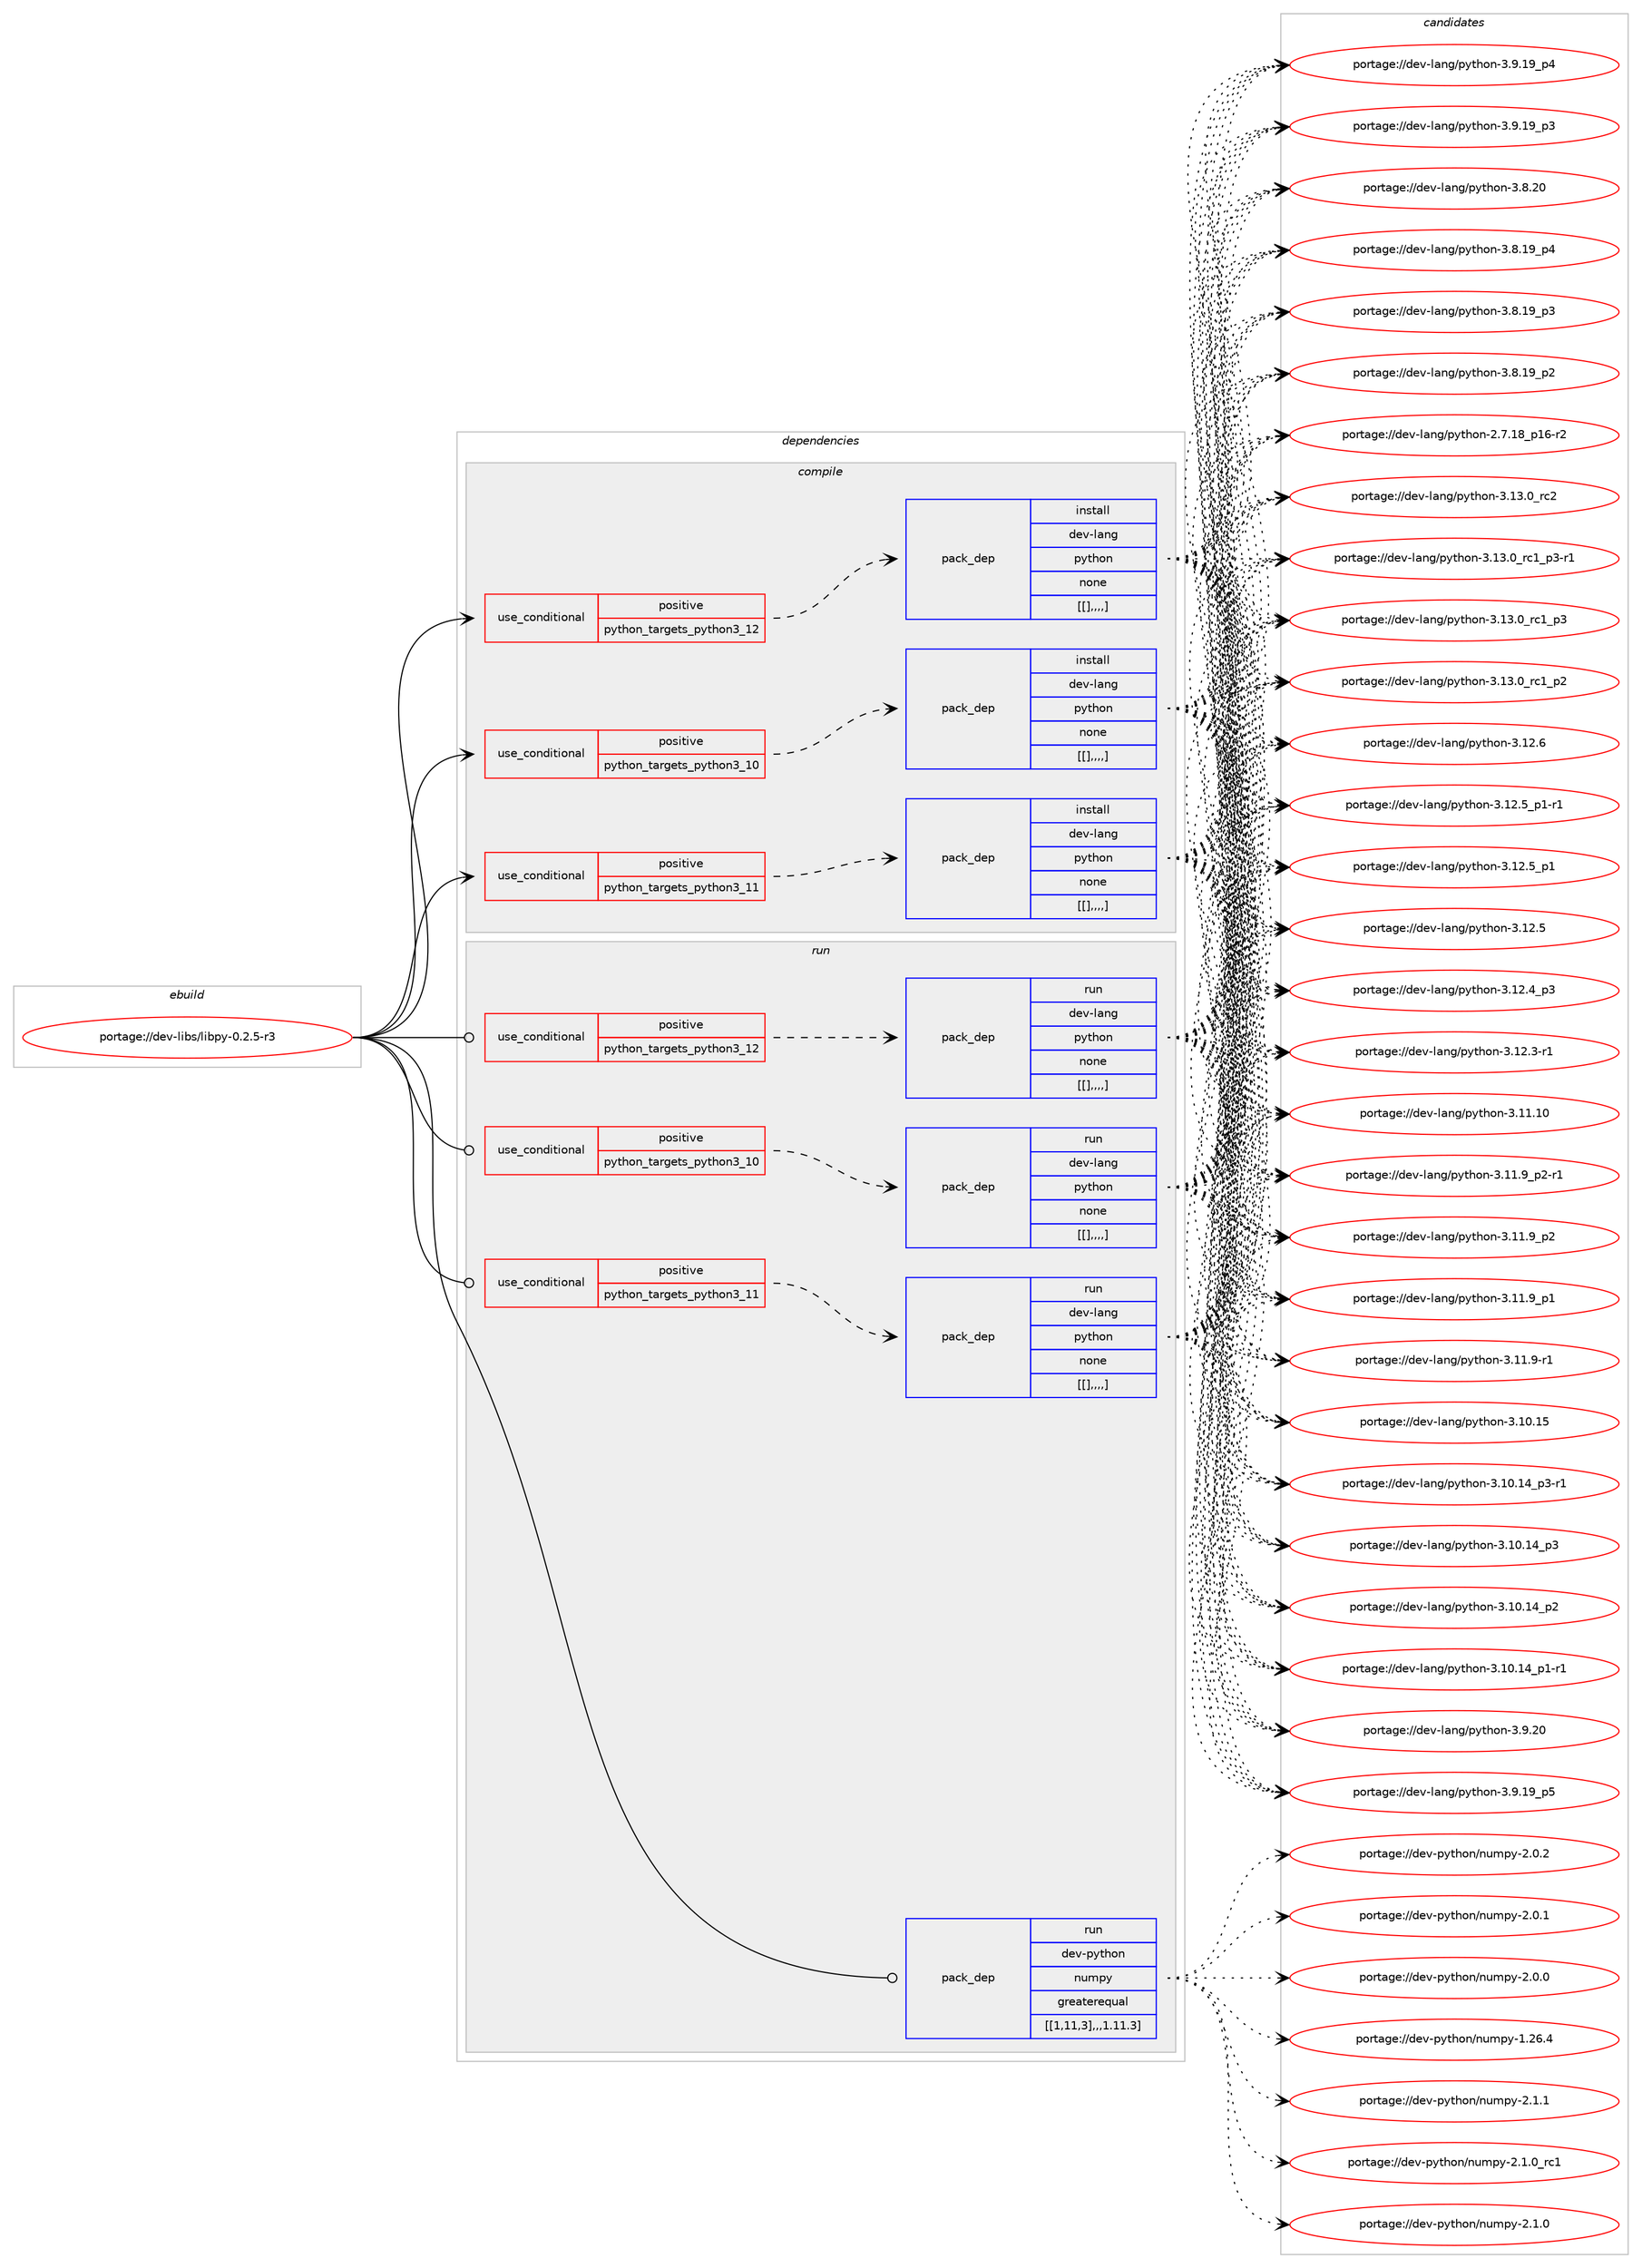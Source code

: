 digraph prolog {

# *************
# Graph options
# *************

newrank=true;
concentrate=true;
compound=true;
graph [rankdir=LR,fontname=Helvetica,fontsize=10,ranksep=1.5];#, ranksep=2.5, nodesep=0.2];
edge  [arrowhead=vee];
node  [fontname=Helvetica,fontsize=10];

# **********
# The ebuild
# **********

subgraph cluster_leftcol {
color=gray;
label=<<i>ebuild</i>>;
id [label="portage://dev-libs/libpy-0.2.5-r3", color=red, width=4, href="../dev-libs/libpy-0.2.5-r3.svg"];
}

# ****************
# The dependencies
# ****************

subgraph cluster_midcol {
color=gray;
label=<<i>dependencies</i>>;
subgraph cluster_compile {
fillcolor="#eeeeee";
style=filled;
label=<<i>compile</i>>;
subgraph cond27602 {
dependency111847 [label=<<TABLE BORDER="0" CELLBORDER="1" CELLSPACING="0" CELLPADDING="4"><TR><TD ROWSPAN="3" CELLPADDING="10">use_conditional</TD></TR><TR><TD>positive</TD></TR><TR><TD>python_targets_python3_10</TD></TR></TABLE>>, shape=none, color=red];
subgraph pack83081 {
dependency111848 [label=<<TABLE BORDER="0" CELLBORDER="1" CELLSPACING="0" CELLPADDING="4" WIDTH="220"><TR><TD ROWSPAN="6" CELLPADDING="30">pack_dep</TD></TR><TR><TD WIDTH="110">install</TD></TR><TR><TD>dev-lang</TD></TR><TR><TD>python</TD></TR><TR><TD>none</TD></TR><TR><TD>[[],,,,]</TD></TR></TABLE>>, shape=none, color=blue];
}
dependency111847:e -> dependency111848:w [weight=20,style="dashed",arrowhead="vee"];
}
id:e -> dependency111847:w [weight=20,style="solid",arrowhead="vee"];
subgraph cond27603 {
dependency111849 [label=<<TABLE BORDER="0" CELLBORDER="1" CELLSPACING="0" CELLPADDING="4"><TR><TD ROWSPAN="3" CELLPADDING="10">use_conditional</TD></TR><TR><TD>positive</TD></TR><TR><TD>python_targets_python3_11</TD></TR></TABLE>>, shape=none, color=red];
subgraph pack83082 {
dependency111850 [label=<<TABLE BORDER="0" CELLBORDER="1" CELLSPACING="0" CELLPADDING="4" WIDTH="220"><TR><TD ROWSPAN="6" CELLPADDING="30">pack_dep</TD></TR><TR><TD WIDTH="110">install</TD></TR><TR><TD>dev-lang</TD></TR><TR><TD>python</TD></TR><TR><TD>none</TD></TR><TR><TD>[[],,,,]</TD></TR></TABLE>>, shape=none, color=blue];
}
dependency111849:e -> dependency111850:w [weight=20,style="dashed",arrowhead="vee"];
}
id:e -> dependency111849:w [weight=20,style="solid",arrowhead="vee"];
subgraph cond27604 {
dependency111851 [label=<<TABLE BORDER="0" CELLBORDER="1" CELLSPACING="0" CELLPADDING="4"><TR><TD ROWSPAN="3" CELLPADDING="10">use_conditional</TD></TR><TR><TD>positive</TD></TR><TR><TD>python_targets_python3_12</TD></TR></TABLE>>, shape=none, color=red];
subgraph pack83083 {
dependency111852 [label=<<TABLE BORDER="0" CELLBORDER="1" CELLSPACING="0" CELLPADDING="4" WIDTH="220"><TR><TD ROWSPAN="6" CELLPADDING="30">pack_dep</TD></TR><TR><TD WIDTH="110">install</TD></TR><TR><TD>dev-lang</TD></TR><TR><TD>python</TD></TR><TR><TD>none</TD></TR><TR><TD>[[],,,,]</TD></TR></TABLE>>, shape=none, color=blue];
}
dependency111851:e -> dependency111852:w [weight=20,style="dashed",arrowhead="vee"];
}
id:e -> dependency111851:w [weight=20,style="solid",arrowhead="vee"];
}
subgraph cluster_compileandrun {
fillcolor="#eeeeee";
style=filled;
label=<<i>compile and run</i>>;
}
subgraph cluster_run {
fillcolor="#eeeeee";
style=filled;
label=<<i>run</i>>;
subgraph cond27605 {
dependency111853 [label=<<TABLE BORDER="0" CELLBORDER="1" CELLSPACING="0" CELLPADDING="4"><TR><TD ROWSPAN="3" CELLPADDING="10">use_conditional</TD></TR><TR><TD>positive</TD></TR><TR><TD>python_targets_python3_10</TD></TR></TABLE>>, shape=none, color=red];
subgraph pack83084 {
dependency111854 [label=<<TABLE BORDER="0" CELLBORDER="1" CELLSPACING="0" CELLPADDING="4" WIDTH="220"><TR><TD ROWSPAN="6" CELLPADDING="30">pack_dep</TD></TR><TR><TD WIDTH="110">run</TD></TR><TR><TD>dev-lang</TD></TR><TR><TD>python</TD></TR><TR><TD>none</TD></TR><TR><TD>[[],,,,]</TD></TR></TABLE>>, shape=none, color=blue];
}
dependency111853:e -> dependency111854:w [weight=20,style="dashed",arrowhead="vee"];
}
id:e -> dependency111853:w [weight=20,style="solid",arrowhead="odot"];
subgraph cond27606 {
dependency111855 [label=<<TABLE BORDER="0" CELLBORDER="1" CELLSPACING="0" CELLPADDING="4"><TR><TD ROWSPAN="3" CELLPADDING="10">use_conditional</TD></TR><TR><TD>positive</TD></TR><TR><TD>python_targets_python3_11</TD></TR></TABLE>>, shape=none, color=red];
subgraph pack83085 {
dependency111856 [label=<<TABLE BORDER="0" CELLBORDER="1" CELLSPACING="0" CELLPADDING="4" WIDTH="220"><TR><TD ROWSPAN="6" CELLPADDING="30">pack_dep</TD></TR><TR><TD WIDTH="110">run</TD></TR><TR><TD>dev-lang</TD></TR><TR><TD>python</TD></TR><TR><TD>none</TD></TR><TR><TD>[[],,,,]</TD></TR></TABLE>>, shape=none, color=blue];
}
dependency111855:e -> dependency111856:w [weight=20,style="dashed",arrowhead="vee"];
}
id:e -> dependency111855:w [weight=20,style="solid",arrowhead="odot"];
subgraph cond27607 {
dependency111857 [label=<<TABLE BORDER="0" CELLBORDER="1" CELLSPACING="0" CELLPADDING="4"><TR><TD ROWSPAN="3" CELLPADDING="10">use_conditional</TD></TR><TR><TD>positive</TD></TR><TR><TD>python_targets_python3_12</TD></TR></TABLE>>, shape=none, color=red];
subgraph pack83086 {
dependency111858 [label=<<TABLE BORDER="0" CELLBORDER="1" CELLSPACING="0" CELLPADDING="4" WIDTH="220"><TR><TD ROWSPAN="6" CELLPADDING="30">pack_dep</TD></TR><TR><TD WIDTH="110">run</TD></TR><TR><TD>dev-lang</TD></TR><TR><TD>python</TD></TR><TR><TD>none</TD></TR><TR><TD>[[],,,,]</TD></TR></TABLE>>, shape=none, color=blue];
}
dependency111857:e -> dependency111858:w [weight=20,style="dashed",arrowhead="vee"];
}
id:e -> dependency111857:w [weight=20,style="solid",arrowhead="odot"];
subgraph pack83087 {
dependency111859 [label=<<TABLE BORDER="0" CELLBORDER="1" CELLSPACING="0" CELLPADDING="4" WIDTH="220"><TR><TD ROWSPAN="6" CELLPADDING="30">pack_dep</TD></TR><TR><TD WIDTH="110">run</TD></TR><TR><TD>dev-python</TD></TR><TR><TD>numpy</TD></TR><TR><TD>greaterequal</TD></TR><TR><TD>[[1,11,3],,,1.11.3]</TD></TR></TABLE>>, shape=none, color=blue];
}
id:e -> dependency111859:w [weight=20,style="solid",arrowhead="odot"];
}
}

# **************
# The candidates
# **************

subgraph cluster_choices {
rank=same;
color=gray;
label=<<i>candidates</i>>;

subgraph choice83081 {
color=black;
nodesep=1;
choice10010111845108971101034711212111610411111045514649514648951149950 [label="portage://dev-lang/python-3.13.0_rc2", color=red, width=4,href="../dev-lang/python-3.13.0_rc2.svg"];
choice1001011184510897110103471121211161041111104551464951464895114994995112514511449 [label="portage://dev-lang/python-3.13.0_rc1_p3-r1", color=red, width=4,href="../dev-lang/python-3.13.0_rc1_p3-r1.svg"];
choice100101118451089711010347112121116104111110455146495146489511499499511251 [label="portage://dev-lang/python-3.13.0_rc1_p3", color=red, width=4,href="../dev-lang/python-3.13.0_rc1_p3.svg"];
choice100101118451089711010347112121116104111110455146495146489511499499511250 [label="portage://dev-lang/python-3.13.0_rc1_p2", color=red, width=4,href="../dev-lang/python-3.13.0_rc1_p2.svg"];
choice10010111845108971101034711212111610411111045514649504654 [label="portage://dev-lang/python-3.12.6", color=red, width=4,href="../dev-lang/python-3.12.6.svg"];
choice1001011184510897110103471121211161041111104551464950465395112494511449 [label="portage://dev-lang/python-3.12.5_p1-r1", color=red, width=4,href="../dev-lang/python-3.12.5_p1-r1.svg"];
choice100101118451089711010347112121116104111110455146495046539511249 [label="portage://dev-lang/python-3.12.5_p1", color=red, width=4,href="../dev-lang/python-3.12.5_p1.svg"];
choice10010111845108971101034711212111610411111045514649504653 [label="portage://dev-lang/python-3.12.5", color=red, width=4,href="../dev-lang/python-3.12.5.svg"];
choice100101118451089711010347112121116104111110455146495046529511251 [label="portage://dev-lang/python-3.12.4_p3", color=red, width=4,href="../dev-lang/python-3.12.4_p3.svg"];
choice100101118451089711010347112121116104111110455146495046514511449 [label="portage://dev-lang/python-3.12.3-r1", color=red, width=4,href="../dev-lang/python-3.12.3-r1.svg"];
choice1001011184510897110103471121211161041111104551464949464948 [label="portage://dev-lang/python-3.11.10", color=red, width=4,href="../dev-lang/python-3.11.10.svg"];
choice1001011184510897110103471121211161041111104551464949465795112504511449 [label="portage://dev-lang/python-3.11.9_p2-r1", color=red, width=4,href="../dev-lang/python-3.11.9_p2-r1.svg"];
choice100101118451089711010347112121116104111110455146494946579511250 [label="portage://dev-lang/python-3.11.9_p2", color=red, width=4,href="../dev-lang/python-3.11.9_p2.svg"];
choice100101118451089711010347112121116104111110455146494946579511249 [label="portage://dev-lang/python-3.11.9_p1", color=red, width=4,href="../dev-lang/python-3.11.9_p1.svg"];
choice100101118451089711010347112121116104111110455146494946574511449 [label="portage://dev-lang/python-3.11.9-r1", color=red, width=4,href="../dev-lang/python-3.11.9-r1.svg"];
choice1001011184510897110103471121211161041111104551464948464953 [label="portage://dev-lang/python-3.10.15", color=red, width=4,href="../dev-lang/python-3.10.15.svg"];
choice100101118451089711010347112121116104111110455146494846495295112514511449 [label="portage://dev-lang/python-3.10.14_p3-r1", color=red, width=4,href="../dev-lang/python-3.10.14_p3-r1.svg"];
choice10010111845108971101034711212111610411111045514649484649529511251 [label="portage://dev-lang/python-3.10.14_p3", color=red, width=4,href="../dev-lang/python-3.10.14_p3.svg"];
choice10010111845108971101034711212111610411111045514649484649529511250 [label="portage://dev-lang/python-3.10.14_p2", color=red, width=4,href="../dev-lang/python-3.10.14_p2.svg"];
choice100101118451089711010347112121116104111110455146494846495295112494511449 [label="portage://dev-lang/python-3.10.14_p1-r1", color=red, width=4,href="../dev-lang/python-3.10.14_p1-r1.svg"];
choice10010111845108971101034711212111610411111045514657465048 [label="portage://dev-lang/python-3.9.20", color=red, width=4,href="../dev-lang/python-3.9.20.svg"];
choice100101118451089711010347112121116104111110455146574649579511253 [label="portage://dev-lang/python-3.9.19_p5", color=red, width=4,href="../dev-lang/python-3.9.19_p5.svg"];
choice100101118451089711010347112121116104111110455146574649579511252 [label="portage://dev-lang/python-3.9.19_p4", color=red, width=4,href="../dev-lang/python-3.9.19_p4.svg"];
choice100101118451089711010347112121116104111110455146574649579511251 [label="portage://dev-lang/python-3.9.19_p3", color=red, width=4,href="../dev-lang/python-3.9.19_p3.svg"];
choice10010111845108971101034711212111610411111045514656465048 [label="portage://dev-lang/python-3.8.20", color=red, width=4,href="../dev-lang/python-3.8.20.svg"];
choice100101118451089711010347112121116104111110455146564649579511252 [label="portage://dev-lang/python-3.8.19_p4", color=red, width=4,href="../dev-lang/python-3.8.19_p4.svg"];
choice100101118451089711010347112121116104111110455146564649579511251 [label="portage://dev-lang/python-3.8.19_p3", color=red, width=4,href="../dev-lang/python-3.8.19_p3.svg"];
choice100101118451089711010347112121116104111110455146564649579511250 [label="portage://dev-lang/python-3.8.19_p2", color=red, width=4,href="../dev-lang/python-3.8.19_p2.svg"];
choice100101118451089711010347112121116104111110455046554649569511249544511450 [label="portage://dev-lang/python-2.7.18_p16-r2", color=red, width=4,href="../dev-lang/python-2.7.18_p16-r2.svg"];
dependency111848:e -> choice10010111845108971101034711212111610411111045514649514648951149950:w [style=dotted,weight="100"];
dependency111848:e -> choice1001011184510897110103471121211161041111104551464951464895114994995112514511449:w [style=dotted,weight="100"];
dependency111848:e -> choice100101118451089711010347112121116104111110455146495146489511499499511251:w [style=dotted,weight="100"];
dependency111848:e -> choice100101118451089711010347112121116104111110455146495146489511499499511250:w [style=dotted,weight="100"];
dependency111848:e -> choice10010111845108971101034711212111610411111045514649504654:w [style=dotted,weight="100"];
dependency111848:e -> choice1001011184510897110103471121211161041111104551464950465395112494511449:w [style=dotted,weight="100"];
dependency111848:e -> choice100101118451089711010347112121116104111110455146495046539511249:w [style=dotted,weight="100"];
dependency111848:e -> choice10010111845108971101034711212111610411111045514649504653:w [style=dotted,weight="100"];
dependency111848:e -> choice100101118451089711010347112121116104111110455146495046529511251:w [style=dotted,weight="100"];
dependency111848:e -> choice100101118451089711010347112121116104111110455146495046514511449:w [style=dotted,weight="100"];
dependency111848:e -> choice1001011184510897110103471121211161041111104551464949464948:w [style=dotted,weight="100"];
dependency111848:e -> choice1001011184510897110103471121211161041111104551464949465795112504511449:w [style=dotted,weight="100"];
dependency111848:e -> choice100101118451089711010347112121116104111110455146494946579511250:w [style=dotted,weight="100"];
dependency111848:e -> choice100101118451089711010347112121116104111110455146494946579511249:w [style=dotted,weight="100"];
dependency111848:e -> choice100101118451089711010347112121116104111110455146494946574511449:w [style=dotted,weight="100"];
dependency111848:e -> choice1001011184510897110103471121211161041111104551464948464953:w [style=dotted,weight="100"];
dependency111848:e -> choice100101118451089711010347112121116104111110455146494846495295112514511449:w [style=dotted,weight="100"];
dependency111848:e -> choice10010111845108971101034711212111610411111045514649484649529511251:w [style=dotted,weight="100"];
dependency111848:e -> choice10010111845108971101034711212111610411111045514649484649529511250:w [style=dotted,weight="100"];
dependency111848:e -> choice100101118451089711010347112121116104111110455146494846495295112494511449:w [style=dotted,weight="100"];
dependency111848:e -> choice10010111845108971101034711212111610411111045514657465048:w [style=dotted,weight="100"];
dependency111848:e -> choice100101118451089711010347112121116104111110455146574649579511253:w [style=dotted,weight="100"];
dependency111848:e -> choice100101118451089711010347112121116104111110455146574649579511252:w [style=dotted,weight="100"];
dependency111848:e -> choice100101118451089711010347112121116104111110455146574649579511251:w [style=dotted,weight="100"];
dependency111848:e -> choice10010111845108971101034711212111610411111045514656465048:w [style=dotted,weight="100"];
dependency111848:e -> choice100101118451089711010347112121116104111110455146564649579511252:w [style=dotted,weight="100"];
dependency111848:e -> choice100101118451089711010347112121116104111110455146564649579511251:w [style=dotted,weight="100"];
dependency111848:e -> choice100101118451089711010347112121116104111110455146564649579511250:w [style=dotted,weight="100"];
dependency111848:e -> choice100101118451089711010347112121116104111110455046554649569511249544511450:w [style=dotted,weight="100"];
}
subgraph choice83082 {
color=black;
nodesep=1;
choice10010111845108971101034711212111610411111045514649514648951149950 [label="portage://dev-lang/python-3.13.0_rc2", color=red, width=4,href="../dev-lang/python-3.13.0_rc2.svg"];
choice1001011184510897110103471121211161041111104551464951464895114994995112514511449 [label="portage://dev-lang/python-3.13.0_rc1_p3-r1", color=red, width=4,href="../dev-lang/python-3.13.0_rc1_p3-r1.svg"];
choice100101118451089711010347112121116104111110455146495146489511499499511251 [label="portage://dev-lang/python-3.13.0_rc1_p3", color=red, width=4,href="../dev-lang/python-3.13.0_rc1_p3.svg"];
choice100101118451089711010347112121116104111110455146495146489511499499511250 [label="portage://dev-lang/python-3.13.0_rc1_p2", color=red, width=4,href="../dev-lang/python-3.13.0_rc1_p2.svg"];
choice10010111845108971101034711212111610411111045514649504654 [label="portage://dev-lang/python-3.12.6", color=red, width=4,href="../dev-lang/python-3.12.6.svg"];
choice1001011184510897110103471121211161041111104551464950465395112494511449 [label="portage://dev-lang/python-3.12.5_p1-r1", color=red, width=4,href="../dev-lang/python-3.12.5_p1-r1.svg"];
choice100101118451089711010347112121116104111110455146495046539511249 [label="portage://dev-lang/python-3.12.5_p1", color=red, width=4,href="../dev-lang/python-3.12.5_p1.svg"];
choice10010111845108971101034711212111610411111045514649504653 [label="portage://dev-lang/python-3.12.5", color=red, width=4,href="../dev-lang/python-3.12.5.svg"];
choice100101118451089711010347112121116104111110455146495046529511251 [label="portage://dev-lang/python-3.12.4_p3", color=red, width=4,href="../dev-lang/python-3.12.4_p3.svg"];
choice100101118451089711010347112121116104111110455146495046514511449 [label="portage://dev-lang/python-3.12.3-r1", color=red, width=4,href="../dev-lang/python-3.12.3-r1.svg"];
choice1001011184510897110103471121211161041111104551464949464948 [label="portage://dev-lang/python-3.11.10", color=red, width=4,href="../dev-lang/python-3.11.10.svg"];
choice1001011184510897110103471121211161041111104551464949465795112504511449 [label="portage://dev-lang/python-3.11.9_p2-r1", color=red, width=4,href="../dev-lang/python-3.11.9_p2-r1.svg"];
choice100101118451089711010347112121116104111110455146494946579511250 [label="portage://dev-lang/python-3.11.9_p2", color=red, width=4,href="../dev-lang/python-3.11.9_p2.svg"];
choice100101118451089711010347112121116104111110455146494946579511249 [label="portage://dev-lang/python-3.11.9_p1", color=red, width=4,href="../dev-lang/python-3.11.9_p1.svg"];
choice100101118451089711010347112121116104111110455146494946574511449 [label="portage://dev-lang/python-3.11.9-r1", color=red, width=4,href="../dev-lang/python-3.11.9-r1.svg"];
choice1001011184510897110103471121211161041111104551464948464953 [label="portage://dev-lang/python-3.10.15", color=red, width=4,href="../dev-lang/python-3.10.15.svg"];
choice100101118451089711010347112121116104111110455146494846495295112514511449 [label="portage://dev-lang/python-3.10.14_p3-r1", color=red, width=4,href="../dev-lang/python-3.10.14_p3-r1.svg"];
choice10010111845108971101034711212111610411111045514649484649529511251 [label="portage://dev-lang/python-3.10.14_p3", color=red, width=4,href="../dev-lang/python-3.10.14_p3.svg"];
choice10010111845108971101034711212111610411111045514649484649529511250 [label="portage://dev-lang/python-3.10.14_p2", color=red, width=4,href="../dev-lang/python-3.10.14_p2.svg"];
choice100101118451089711010347112121116104111110455146494846495295112494511449 [label="portage://dev-lang/python-3.10.14_p1-r1", color=red, width=4,href="../dev-lang/python-3.10.14_p1-r1.svg"];
choice10010111845108971101034711212111610411111045514657465048 [label="portage://dev-lang/python-3.9.20", color=red, width=4,href="../dev-lang/python-3.9.20.svg"];
choice100101118451089711010347112121116104111110455146574649579511253 [label="portage://dev-lang/python-3.9.19_p5", color=red, width=4,href="../dev-lang/python-3.9.19_p5.svg"];
choice100101118451089711010347112121116104111110455146574649579511252 [label="portage://dev-lang/python-3.9.19_p4", color=red, width=4,href="../dev-lang/python-3.9.19_p4.svg"];
choice100101118451089711010347112121116104111110455146574649579511251 [label="portage://dev-lang/python-3.9.19_p3", color=red, width=4,href="../dev-lang/python-3.9.19_p3.svg"];
choice10010111845108971101034711212111610411111045514656465048 [label="portage://dev-lang/python-3.8.20", color=red, width=4,href="../dev-lang/python-3.8.20.svg"];
choice100101118451089711010347112121116104111110455146564649579511252 [label="portage://dev-lang/python-3.8.19_p4", color=red, width=4,href="../dev-lang/python-3.8.19_p4.svg"];
choice100101118451089711010347112121116104111110455146564649579511251 [label="portage://dev-lang/python-3.8.19_p3", color=red, width=4,href="../dev-lang/python-3.8.19_p3.svg"];
choice100101118451089711010347112121116104111110455146564649579511250 [label="portage://dev-lang/python-3.8.19_p2", color=red, width=4,href="../dev-lang/python-3.8.19_p2.svg"];
choice100101118451089711010347112121116104111110455046554649569511249544511450 [label="portage://dev-lang/python-2.7.18_p16-r2", color=red, width=4,href="../dev-lang/python-2.7.18_p16-r2.svg"];
dependency111850:e -> choice10010111845108971101034711212111610411111045514649514648951149950:w [style=dotted,weight="100"];
dependency111850:e -> choice1001011184510897110103471121211161041111104551464951464895114994995112514511449:w [style=dotted,weight="100"];
dependency111850:e -> choice100101118451089711010347112121116104111110455146495146489511499499511251:w [style=dotted,weight="100"];
dependency111850:e -> choice100101118451089711010347112121116104111110455146495146489511499499511250:w [style=dotted,weight="100"];
dependency111850:e -> choice10010111845108971101034711212111610411111045514649504654:w [style=dotted,weight="100"];
dependency111850:e -> choice1001011184510897110103471121211161041111104551464950465395112494511449:w [style=dotted,weight="100"];
dependency111850:e -> choice100101118451089711010347112121116104111110455146495046539511249:w [style=dotted,weight="100"];
dependency111850:e -> choice10010111845108971101034711212111610411111045514649504653:w [style=dotted,weight="100"];
dependency111850:e -> choice100101118451089711010347112121116104111110455146495046529511251:w [style=dotted,weight="100"];
dependency111850:e -> choice100101118451089711010347112121116104111110455146495046514511449:w [style=dotted,weight="100"];
dependency111850:e -> choice1001011184510897110103471121211161041111104551464949464948:w [style=dotted,weight="100"];
dependency111850:e -> choice1001011184510897110103471121211161041111104551464949465795112504511449:w [style=dotted,weight="100"];
dependency111850:e -> choice100101118451089711010347112121116104111110455146494946579511250:w [style=dotted,weight="100"];
dependency111850:e -> choice100101118451089711010347112121116104111110455146494946579511249:w [style=dotted,weight="100"];
dependency111850:e -> choice100101118451089711010347112121116104111110455146494946574511449:w [style=dotted,weight="100"];
dependency111850:e -> choice1001011184510897110103471121211161041111104551464948464953:w [style=dotted,weight="100"];
dependency111850:e -> choice100101118451089711010347112121116104111110455146494846495295112514511449:w [style=dotted,weight="100"];
dependency111850:e -> choice10010111845108971101034711212111610411111045514649484649529511251:w [style=dotted,weight="100"];
dependency111850:e -> choice10010111845108971101034711212111610411111045514649484649529511250:w [style=dotted,weight="100"];
dependency111850:e -> choice100101118451089711010347112121116104111110455146494846495295112494511449:w [style=dotted,weight="100"];
dependency111850:e -> choice10010111845108971101034711212111610411111045514657465048:w [style=dotted,weight="100"];
dependency111850:e -> choice100101118451089711010347112121116104111110455146574649579511253:w [style=dotted,weight="100"];
dependency111850:e -> choice100101118451089711010347112121116104111110455146574649579511252:w [style=dotted,weight="100"];
dependency111850:e -> choice100101118451089711010347112121116104111110455146574649579511251:w [style=dotted,weight="100"];
dependency111850:e -> choice10010111845108971101034711212111610411111045514656465048:w [style=dotted,weight="100"];
dependency111850:e -> choice100101118451089711010347112121116104111110455146564649579511252:w [style=dotted,weight="100"];
dependency111850:e -> choice100101118451089711010347112121116104111110455146564649579511251:w [style=dotted,weight="100"];
dependency111850:e -> choice100101118451089711010347112121116104111110455146564649579511250:w [style=dotted,weight="100"];
dependency111850:e -> choice100101118451089711010347112121116104111110455046554649569511249544511450:w [style=dotted,weight="100"];
}
subgraph choice83083 {
color=black;
nodesep=1;
choice10010111845108971101034711212111610411111045514649514648951149950 [label="portage://dev-lang/python-3.13.0_rc2", color=red, width=4,href="../dev-lang/python-3.13.0_rc2.svg"];
choice1001011184510897110103471121211161041111104551464951464895114994995112514511449 [label="portage://dev-lang/python-3.13.0_rc1_p3-r1", color=red, width=4,href="../dev-lang/python-3.13.0_rc1_p3-r1.svg"];
choice100101118451089711010347112121116104111110455146495146489511499499511251 [label="portage://dev-lang/python-3.13.0_rc1_p3", color=red, width=4,href="../dev-lang/python-3.13.0_rc1_p3.svg"];
choice100101118451089711010347112121116104111110455146495146489511499499511250 [label="portage://dev-lang/python-3.13.0_rc1_p2", color=red, width=4,href="../dev-lang/python-3.13.0_rc1_p2.svg"];
choice10010111845108971101034711212111610411111045514649504654 [label="portage://dev-lang/python-3.12.6", color=red, width=4,href="../dev-lang/python-3.12.6.svg"];
choice1001011184510897110103471121211161041111104551464950465395112494511449 [label="portage://dev-lang/python-3.12.5_p1-r1", color=red, width=4,href="../dev-lang/python-3.12.5_p1-r1.svg"];
choice100101118451089711010347112121116104111110455146495046539511249 [label="portage://dev-lang/python-3.12.5_p1", color=red, width=4,href="../dev-lang/python-3.12.5_p1.svg"];
choice10010111845108971101034711212111610411111045514649504653 [label="portage://dev-lang/python-3.12.5", color=red, width=4,href="../dev-lang/python-3.12.5.svg"];
choice100101118451089711010347112121116104111110455146495046529511251 [label="portage://dev-lang/python-3.12.4_p3", color=red, width=4,href="../dev-lang/python-3.12.4_p3.svg"];
choice100101118451089711010347112121116104111110455146495046514511449 [label="portage://dev-lang/python-3.12.3-r1", color=red, width=4,href="../dev-lang/python-3.12.3-r1.svg"];
choice1001011184510897110103471121211161041111104551464949464948 [label="portage://dev-lang/python-3.11.10", color=red, width=4,href="../dev-lang/python-3.11.10.svg"];
choice1001011184510897110103471121211161041111104551464949465795112504511449 [label="portage://dev-lang/python-3.11.9_p2-r1", color=red, width=4,href="../dev-lang/python-3.11.9_p2-r1.svg"];
choice100101118451089711010347112121116104111110455146494946579511250 [label="portage://dev-lang/python-3.11.9_p2", color=red, width=4,href="../dev-lang/python-3.11.9_p2.svg"];
choice100101118451089711010347112121116104111110455146494946579511249 [label="portage://dev-lang/python-3.11.9_p1", color=red, width=4,href="../dev-lang/python-3.11.9_p1.svg"];
choice100101118451089711010347112121116104111110455146494946574511449 [label="portage://dev-lang/python-3.11.9-r1", color=red, width=4,href="../dev-lang/python-3.11.9-r1.svg"];
choice1001011184510897110103471121211161041111104551464948464953 [label="portage://dev-lang/python-3.10.15", color=red, width=4,href="../dev-lang/python-3.10.15.svg"];
choice100101118451089711010347112121116104111110455146494846495295112514511449 [label="portage://dev-lang/python-3.10.14_p3-r1", color=red, width=4,href="../dev-lang/python-3.10.14_p3-r1.svg"];
choice10010111845108971101034711212111610411111045514649484649529511251 [label="portage://dev-lang/python-3.10.14_p3", color=red, width=4,href="../dev-lang/python-3.10.14_p3.svg"];
choice10010111845108971101034711212111610411111045514649484649529511250 [label="portage://dev-lang/python-3.10.14_p2", color=red, width=4,href="../dev-lang/python-3.10.14_p2.svg"];
choice100101118451089711010347112121116104111110455146494846495295112494511449 [label="portage://dev-lang/python-3.10.14_p1-r1", color=red, width=4,href="../dev-lang/python-3.10.14_p1-r1.svg"];
choice10010111845108971101034711212111610411111045514657465048 [label="portage://dev-lang/python-3.9.20", color=red, width=4,href="../dev-lang/python-3.9.20.svg"];
choice100101118451089711010347112121116104111110455146574649579511253 [label="portage://dev-lang/python-3.9.19_p5", color=red, width=4,href="../dev-lang/python-3.9.19_p5.svg"];
choice100101118451089711010347112121116104111110455146574649579511252 [label="portage://dev-lang/python-3.9.19_p4", color=red, width=4,href="../dev-lang/python-3.9.19_p4.svg"];
choice100101118451089711010347112121116104111110455146574649579511251 [label="portage://dev-lang/python-3.9.19_p3", color=red, width=4,href="../dev-lang/python-3.9.19_p3.svg"];
choice10010111845108971101034711212111610411111045514656465048 [label="portage://dev-lang/python-3.8.20", color=red, width=4,href="../dev-lang/python-3.8.20.svg"];
choice100101118451089711010347112121116104111110455146564649579511252 [label="portage://dev-lang/python-3.8.19_p4", color=red, width=4,href="../dev-lang/python-3.8.19_p4.svg"];
choice100101118451089711010347112121116104111110455146564649579511251 [label="portage://dev-lang/python-3.8.19_p3", color=red, width=4,href="../dev-lang/python-3.8.19_p3.svg"];
choice100101118451089711010347112121116104111110455146564649579511250 [label="portage://dev-lang/python-3.8.19_p2", color=red, width=4,href="../dev-lang/python-3.8.19_p2.svg"];
choice100101118451089711010347112121116104111110455046554649569511249544511450 [label="portage://dev-lang/python-2.7.18_p16-r2", color=red, width=4,href="../dev-lang/python-2.7.18_p16-r2.svg"];
dependency111852:e -> choice10010111845108971101034711212111610411111045514649514648951149950:w [style=dotted,weight="100"];
dependency111852:e -> choice1001011184510897110103471121211161041111104551464951464895114994995112514511449:w [style=dotted,weight="100"];
dependency111852:e -> choice100101118451089711010347112121116104111110455146495146489511499499511251:w [style=dotted,weight="100"];
dependency111852:e -> choice100101118451089711010347112121116104111110455146495146489511499499511250:w [style=dotted,weight="100"];
dependency111852:e -> choice10010111845108971101034711212111610411111045514649504654:w [style=dotted,weight="100"];
dependency111852:e -> choice1001011184510897110103471121211161041111104551464950465395112494511449:w [style=dotted,weight="100"];
dependency111852:e -> choice100101118451089711010347112121116104111110455146495046539511249:w [style=dotted,weight="100"];
dependency111852:e -> choice10010111845108971101034711212111610411111045514649504653:w [style=dotted,weight="100"];
dependency111852:e -> choice100101118451089711010347112121116104111110455146495046529511251:w [style=dotted,weight="100"];
dependency111852:e -> choice100101118451089711010347112121116104111110455146495046514511449:w [style=dotted,weight="100"];
dependency111852:e -> choice1001011184510897110103471121211161041111104551464949464948:w [style=dotted,weight="100"];
dependency111852:e -> choice1001011184510897110103471121211161041111104551464949465795112504511449:w [style=dotted,weight="100"];
dependency111852:e -> choice100101118451089711010347112121116104111110455146494946579511250:w [style=dotted,weight="100"];
dependency111852:e -> choice100101118451089711010347112121116104111110455146494946579511249:w [style=dotted,weight="100"];
dependency111852:e -> choice100101118451089711010347112121116104111110455146494946574511449:w [style=dotted,weight="100"];
dependency111852:e -> choice1001011184510897110103471121211161041111104551464948464953:w [style=dotted,weight="100"];
dependency111852:e -> choice100101118451089711010347112121116104111110455146494846495295112514511449:w [style=dotted,weight="100"];
dependency111852:e -> choice10010111845108971101034711212111610411111045514649484649529511251:w [style=dotted,weight="100"];
dependency111852:e -> choice10010111845108971101034711212111610411111045514649484649529511250:w [style=dotted,weight="100"];
dependency111852:e -> choice100101118451089711010347112121116104111110455146494846495295112494511449:w [style=dotted,weight="100"];
dependency111852:e -> choice10010111845108971101034711212111610411111045514657465048:w [style=dotted,weight="100"];
dependency111852:e -> choice100101118451089711010347112121116104111110455146574649579511253:w [style=dotted,weight="100"];
dependency111852:e -> choice100101118451089711010347112121116104111110455146574649579511252:w [style=dotted,weight="100"];
dependency111852:e -> choice100101118451089711010347112121116104111110455146574649579511251:w [style=dotted,weight="100"];
dependency111852:e -> choice10010111845108971101034711212111610411111045514656465048:w [style=dotted,weight="100"];
dependency111852:e -> choice100101118451089711010347112121116104111110455146564649579511252:w [style=dotted,weight="100"];
dependency111852:e -> choice100101118451089711010347112121116104111110455146564649579511251:w [style=dotted,weight="100"];
dependency111852:e -> choice100101118451089711010347112121116104111110455146564649579511250:w [style=dotted,weight="100"];
dependency111852:e -> choice100101118451089711010347112121116104111110455046554649569511249544511450:w [style=dotted,weight="100"];
}
subgraph choice83084 {
color=black;
nodesep=1;
choice10010111845108971101034711212111610411111045514649514648951149950 [label="portage://dev-lang/python-3.13.0_rc2", color=red, width=4,href="../dev-lang/python-3.13.0_rc2.svg"];
choice1001011184510897110103471121211161041111104551464951464895114994995112514511449 [label="portage://dev-lang/python-3.13.0_rc1_p3-r1", color=red, width=4,href="../dev-lang/python-3.13.0_rc1_p3-r1.svg"];
choice100101118451089711010347112121116104111110455146495146489511499499511251 [label="portage://dev-lang/python-3.13.0_rc1_p3", color=red, width=4,href="../dev-lang/python-3.13.0_rc1_p3.svg"];
choice100101118451089711010347112121116104111110455146495146489511499499511250 [label="portage://dev-lang/python-3.13.0_rc1_p2", color=red, width=4,href="../dev-lang/python-3.13.0_rc1_p2.svg"];
choice10010111845108971101034711212111610411111045514649504654 [label="portage://dev-lang/python-3.12.6", color=red, width=4,href="../dev-lang/python-3.12.6.svg"];
choice1001011184510897110103471121211161041111104551464950465395112494511449 [label="portage://dev-lang/python-3.12.5_p1-r1", color=red, width=4,href="../dev-lang/python-3.12.5_p1-r1.svg"];
choice100101118451089711010347112121116104111110455146495046539511249 [label="portage://dev-lang/python-3.12.5_p1", color=red, width=4,href="../dev-lang/python-3.12.5_p1.svg"];
choice10010111845108971101034711212111610411111045514649504653 [label="portage://dev-lang/python-3.12.5", color=red, width=4,href="../dev-lang/python-3.12.5.svg"];
choice100101118451089711010347112121116104111110455146495046529511251 [label="portage://dev-lang/python-3.12.4_p3", color=red, width=4,href="../dev-lang/python-3.12.4_p3.svg"];
choice100101118451089711010347112121116104111110455146495046514511449 [label="portage://dev-lang/python-3.12.3-r1", color=red, width=4,href="../dev-lang/python-3.12.3-r1.svg"];
choice1001011184510897110103471121211161041111104551464949464948 [label="portage://dev-lang/python-3.11.10", color=red, width=4,href="../dev-lang/python-3.11.10.svg"];
choice1001011184510897110103471121211161041111104551464949465795112504511449 [label="portage://dev-lang/python-3.11.9_p2-r1", color=red, width=4,href="../dev-lang/python-3.11.9_p2-r1.svg"];
choice100101118451089711010347112121116104111110455146494946579511250 [label="portage://dev-lang/python-3.11.9_p2", color=red, width=4,href="../dev-lang/python-3.11.9_p2.svg"];
choice100101118451089711010347112121116104111110455146494946579511249 [label="portage://dev-lang/python-3.11.9_p1", color=red, width=4,href="../dev-lang/python-3.11.9_p1.svg"];
choice100101118451089711010347112121116104111110455146494946574511449 [label="portage://dev-lang/python-3.11.9-r1", color=red, width=4,href="../dev-lang/python-3.11.9-r1.svg"];
choice1001011184510897110103471121211161041111104551464948464953 [label="portage://dev-lang/python-3.10.15", color=red, width=4,href="../dev-lang/python-3.10.15.svg"];
choice100101118451089711010347112121116104111110455146494846495295112514511449 [label="portage://dev-lang/python-3.10.14_p3-r1", color=red, width=4,href="../dev-lang/python-3.10.14_p3-r1.svg"];
choice10010111845108971101034711212111610411111045514649484649529511251 [label="portage://dev-lang/python-3.10.14_p3", color=red, width=4,href="../dev-lang/python-3.10.14_p3.svg"];
choice10010111845108971101034711212111610411111045514649484649529511250 [label="portage://dev-lang/python-3.10.14_p2", color=red, width=4,href="../dev-lang/python-3.10.14_p2.svg"];
choice100101118451089711010347112121116104111110455146494846495295112494511449 [label="portage://dev-lang/python-3.10.14_p1-r1", color=red, width=4,href="../dev-lang/python-3.10.14_p1-r1.svg"];
choice10010111845108971101034711212111610411111045514657465048 [label="portage://dev-lang/python-3.9.20", color=red, width=4,href="../dev-lang/python-3.9.20.svg"];
choice100101118451089711010347112121116104111110455146574649579511253 [label="portage://dev-lang/python-3.9.19_p5", color=red, width=4,href="../dev-lang/python-3.9.19_p5.svg"];
choice100101118451089711010347112121116104111110455146574649579511252 [label="portage://dev-lang/python-3.9.19_p4", color=red, width=4,href="../dev-lang/python-3.9.19_p4.svg"];
choice100101118451089711010347112121116104111110455146574649579511251 [label="portage://dev-lang/python-3.9.19_p3", color=red, width=4,href="../dev-lang/python-3.9.19_p3.svg"];
choice10010111845108971101034711212111610411111045514656465048 [label="portage://dev-lang/python-3.8.20", color=red, width=4,href="../dev-lang/python-3.8.20.svg"];
choice100101118451089711010347112121116104111110455146564649579511252 [label="portage://dev-lang/python-3.8.19_p4", color=red, width=4,href="../dev-lang/python-3.8.19_p4.svg"];
choice100101118451089711010347112121116104111110455146564649579511251 [label="portage://dev-lang/python-3.8.19_p3", color=red, width=4,href="../dev-lang/python-3.8.19_p3.svg"];
choice100101118451089711010347112121116104111110455146564649579511250 [label="portage://dev-lang/python-3.8.19_p2", color=red, width=4,href="../dev-lang/python-3.8.19_p2.svg"];
choice100101118451089711010347112121116104111110455046554649569511249544511450 [label="portage://dev-lang/python-2.7.18_p16-r2", color=red, width=4,href="../dev-lang/python-2.7.18_p16-r2.svg"];
dependency111854:e -> choice10010111845108971101034711212111610411111045514649514648951149950:w [style=dotted,weight="100"];
dependency111854:e -> choice1001011184510897110103471121211161041111104551464951464895114994995112514511449:w [style=dotted,weight="100"];
dependency111854:e -> choice100101118451089711010347112121116104111110455146495146489511499499511251:w [style=dotted,weight="100"];
dependency111854:e -> choice100101118451089711010347112121116104111110455146495146489511499499511250:w [style=dotted,weight="100"];
dependency111854:e -> choice10010111845108971101034711212111610411111045514649504654:w [style=dotted,weight="100"];
dependency111854:e -> choice1001011184510897110103471121211161041111104551464950465395112494511449:w [style=dotted,weight="100"];
dependency111854:e -> choice100101118451089711010347112121116104111110455146495046539511249:w [style=dotted,weight="100"];
dependency111854:e -> choice10010111845108971101034711212111610411111045514649504653:w [style=dotted,weight="100"];
dependency111854:e -> choice100101118451089711010347112121116104111110455146495046529511251:w [style=dotted,weight="100"];
dependency111854:e -> choice100101118451089711010347112121116104111110455146495046514511449:w [style=dotted,weight="100"];
dependency111854:e -> choice1001011184510897110103471121211161041111104551464949464948:w [style=dotted,weight="100"];
dependency111854:e -> choice1001011184510897110103471121211161041111104551464949465795112504511449:w [style=dotted,weight="100"];
dependency111854:e -> choice100101118451089711010347112121116104111110455146494946579511250:w [style=dotted,weight="100"];
dependency111854:e -> choice100101118451089711010347112121116104111110455146494946579511249:w [style=dotted,weight="100"];
dependency111854:e -> choice100101118451089711010347112121116104111110455146494946574511449:w [style=dotted,weight="100"];
dependency111854:e -> choice1001011184510897110103471121211161041111104551464948464953:w [style=dotted,weight="100"];
dependency111854:e -> choice100101118451089711010347112121116104111110455146494846495295112514511449:w [style=dotted,weight="100"];
dependency111854:e -> choice10010111845108971101034711212111610411111045514649484649529511251:w [style=dotted,weight="100"];
dependency111854:e -> choice10010111845108971101034711212111610411111045514649484649529511250:w [style=dotted,weight="100"];
dependency111854:e -> choice100101118451089711010347112121116104111110455146494846495295112494511449:w [style=dotted,weight="100"];
dependency111854:e -> choice10010111845108971101034711212111610411111045514657465048:w [style=dotted,weight="100"];
dependency111854:e -> choice100101118451089711010347112121116104111110455146574649579511253:w [style=dotted,weight="100"];
dependency111854:e -> choice100101118451089711010347112121116104111110455146574649579511252:w [style=dotted,weight="100"];
dependency111854:e -> choice100101118451089711010347112121116104111110455146574649579511251:w [style=dotted,weight="100"];
dependency111854:e -> choice10010111845108971101034711212111610411111045514656465048:w [style=dotted,weight="100"];
dependency111854:e -> choice100101118451089711010347112121116104111110455146564649579511252:w [style=dotted,weight="100"];
dependency111854:e -> choice100101118451089711010347112121116104111110455146564649579511251:w [style=dotted,weight="100"];
dependency111854:e -> choice100101118451089711010347112121116104111110455146564649579511250:w [style=dotted,weight="100"];
dependency111854:e -> choice100101118451089711010347112121116104111110455046554649569511249544511450:w [style=dotted,weight="100"];
}
subgraph choice83085 {
color=black;
nodesep=1;
choice10010111845108971101034711212111610411111045514649514648951149950 [label="portage://dev-lang/python-3.13.0_rc2", color=red, width=4,href="../dev-lang/python-3.13.0_rc2.svg"];
choice1001011184510897110103471121211161041111104551464951464895114994995112514511449 [label="portage://dev-lang/python-3.13.0_rc1_p3-r1", color=red, width=4,href="../dev-lang/python-3.13.0_rc1_p3-r1.svg"];
choice100101118451089711010347112121116104111110455146495146489511499499511251 [label="portage://dev-lang/python-3.13.0_rc1_p3", color=red, width=4,href="../dev-lang/python-3.13.0_rc1_p3.svg"];
choice100101118451089711010347112121116104111110455146495146489511499499511250 [label="portage://dev-lang/python-3.13.0_rc1_p2", color=red, width=4,href="../dev-lang/python-3.13.0_rc1_p2.svg"];
choice10010111845108971101034711212111610411111045514649504654 [label="portage://dev-lang/python-3.12.6", color=red, width=4,href="../dev-lang/python-3.12.6.svg"];
choice1001011184510897110103471121211161041111104551464950465395112494511449 [label="portage://dev-lang/python-3.12.5_p1-r1", color=red, width=4,href="../dev-lang/python-3.12.5_p1-r1.svg"];
choice100101118451089711010347112121116104111110455146495046539511249 [label="portage://dev-lang/python-3.12.5_p1", color=red, width=4,href="../dev-lang/python-3.12.5_p1.svg"];
choice10010111845108971101034711212111610411111045514649504653 [label="portage://dev-lang/python-3.12.5", color=red, width=4,href="../dev-lang/python-3.12.5.svg"];
choice100101118451089711010347112121116104111110455146495046529511251 [label="portage://dev-lang/python-3.12.4_p3", color=red, width=4,href="../dev-lang/python-3.12.4_p3.svg"];
choice100101118451089711010347112121116104111110455146495046514511449 [label="portage://dev-lang/python-3.12.3-r1", color=red, width=4,href="../dev-lang/python-3.12.3-r1.svg"];
choice1001011184510897110103471121211161041111104551464949464948 [label="portage://dev-lang/python-3.11.10", color=red, width=4,href="../dev-lang/python-3.11.10.svg"];
choice1001011184510897110103471121211161041111104551464949465795112504511449 [label="portage://dev-lang/python-3.11.9_p2-r1", color=red, width=4,href="../dev-lang/python-3.11.9_p2-r1.svg"];
choice100101118451089711010347112121116104111110455146494946579511250 [label="portage://dev-lang/python-3.11.9_p2", color=red, width=4,href="../dev-lang/python-3.11.9_p2.svg"];
choice100101118451089711010347112121116104111110455146494946579511249 [label="portage://dev-lang/python-3.11.9_p1", color=red, width=4,href="../dev-lang/python-3.11.9_p1.svg"];
choice100101118451089711010347112121116104111110455146494946574511449 [label="portage://dev-lang/python-3.11.9-r1", color=red, width=4,href="../dev-lang/python-3.11.9-r1.svg"];
choice1001011184510897110103471121211161041111104551464948464953 [label="portage://dev-lang/python-3.10.15", color=red, width=4,href="../dev-lang/python-3.10.15.svg"];
choice100101118451089711010347112121116104111110455146494846495295112514511449 [label="portage://dev-lang/python-3.10.14_p3-r1", color=red, width=4,href="../dev-lang/python-3.10.14_p3-r1.svg"];
choice10010111845108971101034711212111610411111045514649484649529511251 [label="portage://dev-lang/python-3.10.14_p3", color=red, width=4,href="../dev-lang/python-3.10.14_p3.svg"];
choice10010111845108971101034711212111610411111045514649484649529511250 [label="portage://dev-lang/python-3.10.14_p2", color=red, width=4,href="../dev-lang/python-3.10.14_p2.svg"];
choice100101118451089711010347112121116104111110455146494846495295112494511449 [label="portage://dev-lang/python-3.10.14_p1-r1", color=red, width=4,href="../dev-lang/python-3.10.14_p1-r1.svg"];
choice10010111845108971101034711212111610411111045514657465048 [label="portage://dev-lang/python-3.9.20", color=red, width=4,href="../dev-lang/python-3.9.20.svg"];
choice100101118451089711010347112121116104111110455146574649579511253 [label="portage://dev-lang/python-3.9.19_p5", color=red, width=4,href="../dev-lang/python-3.9.19_p5.svg"];
choice100101118451089711010347112121116104111110455146574649579511252 [label="portage://dev-lang/python-3.9.19_p4", color=red, width=4,href="../dev-lang/python-3.9.19_p4.svg"];
choice100101118451089711010347112121116104111110455146574649579511251 [label="portage://dev-lang/python-3.9.19_p3", color=red, width=4,href="../dev-lang/python-3.9.19_p3.svg"];
choice10010111845108971101034711212111610411111045514656465048 [label="portage://dev-lang/python-3.8.20", color=red, width=4,href="../dev-lang/python-3.8.20.svg"];
choice100101118451089711010347112121116104111110455146564649579511252 [label="portage://dev-lang/python-3.8.19_p4", color=red, width=4,href="../dev-lang/python-3.8.19_p4.svg"];
choice100101118451089711010347112121116104111110455146564649579511251 [label="portage://dev-lang/python-3.8.19_p3", color=red, width=4,href="../dev-lang/python-3.8.19_p3.svg"];
choice100101118451089711010347112121116104111110455146564649579511250 [label="portage://dev-lang/python-3.8.19_p2", color=red, width=4,href="../dev-lang/python-3.8.19_p2.svg"];
choice100101118451089711010347112121116104111110455046554649569511249544511450 [label="portage://dev-lang/python-2.7.18_p16-r2", color=red, width=4,href="../dev-lang/python-2.7.18_p16-r2.svg"];
dependency111856:e -> choice10010111845108971101034711212111610411111045514649514648951149950:w [style=dotted,weight="100"];
dependency111856:e -> choice1001011184510897110103471121211161041111104551464951464895114994995112514511449:w [style=dotted,weight="100"];
dependency111856:e -> choice100101118451089711010347112121116104111110455146495146489511499499511251:w [style=dotted,weight="100"];
dependency111856:e -> choice100101118451089711010347112121116104111110455146495146489511499499511250:w [style=dotted,weight="100"];
dependency111856:e -> choice10010111845108971101034711212111610411111045514649504654:w [style=dotted,weight="100"];
dependency111856:e -> choice1001011184510897110103471121211161041111104551464950465395112494511449:w [style=dotted,weight="100"];
dependency111856:e -> choice100101118451089711010347112121116104111110455146495046539511249:w [style=dotted,weight="100"];
dependency111856:e -> choice10010111845108971101034711212111610411111045514649504653:w [style=dotted,weight="100"];
dependency111856:e -> choice100101118451089711010347112121116104111110455146495046529511251:w [style=dotted,weight="100"];
dependency111856:e -> choice100101118451089711010347112121116104111110455146495046514511449:w [style=dotted,weight="100"];
dependency111856:e -> choice1001011184510897110103471121211161041111104551464949464948:w [style=dotted,weight="100"];
dependency111856:e -> choice1001011184510897110103471121211161041111104551464949465795112504511449:w [style=dotted,weight="100"];
dependency111856:e -> choice100101118451089711010347112121116104111110455146494946579511250:w [style=dotted,weight="100"];
dependency111856:e -> choice100101118451089711010347112121116104111110455146494946579511249:w [style=dotted,weight="100"];
dependency111856:e -> choice100101118451089711010347112121116104111110455146494946574511449:w [style=dotted,weight="100"];
dependency111856:e -> choice1001011184510897110103471121211161041111104551464948464953:w [style=dotted,weight="100"];
dependency111856:e -> choice100101118451089711010347112121116104111110455146494846495295112514511449:w [style=dotted,weight="100"];
dependency111856:e -> choice10010111845108971101034711212111610411111045514649484649529511251:w [style=dotted,weight="100"];
dependency111856:e -> choice10010111845108971101034711212111610411111045514649484649529511250:w [style=dotted,weight="100"];
dependency111856:e -> choice100101118451089711010347112121116104111110455146494846495295112494511449:w [style=dotted,weight="100"];
dependency111856:e -> choice10010111845108971101034711212111610411111045514657465048:w [style=dotted,weight="100"];
dependency111856:e -> choice100101118451089711010347112121116104111110455146574649579511253:w [style=dotted,weight="100"];
dependency111856:e -> choice100101118451089711010347112121116104111110455146574649579511252:w [style=dotted,weight="100"];
dependency111856:e -> choice100101118451089711010347112121116104111110455146574649579511251:w [style=dotted,weight="100"];
dependency111856:e -> choice10010111845108971101034711212111610411111045514656465048:w [style=dotted,weight="100"];
dependency111856:e -> choice100101118451089711010347112121116104111110455146564649579511252:w [style=dotted,weight="100"];
dependency111856:e -> choice100101118451089711010347112121116104111110455146564649579511251:w [style=dotted,weight="100"];
dependency111856:e -> choice100101118451089711010347112121116104111110455146564649579511250:w [style=dotted,weight="100"];
dependency111856:e -> choice100101118451089711010347112121116104111110455046554649569511249544511450:w [style=dotted,weight="100"];
}
subgraph choice83086 {
color=black;
nodesep=1;
choice10010111845108971101034711212111610411111045514649514648951149950 [label="portage://dev-lang/python-3.13.0_rc2", color=red, width=4,href="../dev-lang/python-3.13.0_rc2.svg"];
choice1001011184510897110103471121211161041111104551464951464895114994995112514511449 [label="portage://dev-lang/python-3.13.0_rc1_p3-r1", color=red, width=4,href="../dev-lang/python-3.13.0_rc1_p3-r1.svg"];
choice100101118451089711010347112121116104111110455146495146489511499499511251 [label="portage://dev-lang/python-3.13.0_rc1_p3", color=red, width=4,href="../dev-lang/python-3.13.0_rc1_p3.svg"];
choice100101118451089711010347112121116104111110455146495146489511499499511250 [label="portage://dev-lang/python-3.13.0_rc1_p2", color=red, width=4,href="../dev-lang/python-3.13.0_rc1_p2.svg"];
choice10010111845108971101034711212111610411111045514649504654 [label="portage://dev-lang/python-3.12.6", color=red, width=4,href="../dev-lang/python-3.12.6.svg"];
choice1001011184510897110103471121211161041111104551464950465395112494511449 [label="portage://dev-lang/python-3.12.5_p1-r1", color=red, width=4,href="../dev-lang/python-3.12.5_p1-r1.svg"];
choice100101118451089711010347112121116104111110455146495046539511249 [label="portage://dev-lang/python-3.12.5_p1", color=red, width=4,href="../dev-lang/python-3.12.5_p1.svg"];
choice10010111845108971101034711212111610411111045514649504653 [label="portage://dev-lang/python-3.12.5", color=red, width=4,href="../dev-lang/python-3.12.5.svg"];
choice100101118451089711010347112121116104111110455146495046529511251 [label="portage://dev-lang/python-3.12.4_p3", color=red, width=4,href="../dev-lang/python-3.12.4_p3.svg"];
choice100101118451089711010347112121116104111110455146495046514511449 [label="portage://dev-lang/python-3.12.3-r1", color=red, width=4,href="../dev-lang/python-3.12.3-r1.svg"];
choice1001011184510897110103471121211161041111104551464949464948 [label="portage://dev-lang/python-3.11.10", color=red, width=4,href="../dev-lang/python-3.11.10.svg"];
choice1001011184510897110103471121211161041111104551464949465795112504511449 [label="portage://dev-lang/python-3.11.9_p2-r1", color=red, width=4,href="../dev-lang/python-3.11.9_p2-r1.svg"];
choice100101118451089711010347112121116104111110455146494946579511250 [label="portage://dev-lang/python-3.11.9_p2", color=red, width=4,href="../dev-lang/python-3.11.9_p2.svg"];
choice100101118451089711010347112121116104111110455146494946579511249 [label="portage://dev-lang/python-3.11.9_p1", color=red, width=4,href="../dev-lang/python-3.11.9_p1.svg"];
choice100101118451089711010347112121116104111110455146494946574511449 [label="portage://dev-lang/python-3.11.9-r1", color=red, width=4,href="../dev-lang/python-3.11.9-r1.svg"];
choice1001011184510897110103471121211161041111104551464948464953 [label="portage://dev-lang/python-3.10.15", color=red, width=4,href="../dev-lang/python-3.10.15.svg"];
choice100101118451089711010347112121116104111110455146494846495295112514511449 [label="portage://dev-lang/python-3.10.14_p3-r1", color=red, width=4,href="../dev-lang/python-3.10.14_p3-r1.svg"];
choice10010111845108971101034711212111610411111045514649484649529511251 [label="portage://dev-lang/python-3.10.14_p3", color=red, width=4,href="../dev-lang/python-3.10.14_p3.svg"];
choice10010111845108971101034711212111610411111045514649484649529511250 [label="portage://dev-lang/python-3.10.14_p2", color=red, width=4,href="../dev-lang/python-3.10.14_p2.svg"];
choice100101118451089711010347112121116104111110455146494846495295112494511449 [label="portage://dev-lang/python-3.10.14_p1-r1", color=red, width=4,href="../dev-lang/python-3.10.14_p1-r1.svg"];
choice10010111845108971101034711212111610411111045514657465048 [label="portage://dev-lang/python-3.9.20", color=red, width=4,href="../dev-lang/python-3.9.20.svg"];
choice100101118451089711010347112121116104111110455146574649579511253 [label="portage://dev-lang/python-3.9.19_p5", color=red, width=4,href="../dev-lang/python-3.9.19_p5.svg"];
choice100101118451089711010347112121116104111110455146574649579511252 [label="portage://dev-lang/python-3.9.19_p4", color=red, width=4,href="../dev-lang/python-3.9.19_p4.svg"];
choice100101118451089711010347112121116104111110455146574649579511251 [label="portage://dev-lang/python-3.9.19_p3", color=red, width=4,href="../dev-lang/python-3.9.19_p3.svg"];
choice10010111845108971101034711212111610411111045514656465048 [label="portage://dev-lang/python-3.8.20", color=red, width=4,href="../dev-lang/python-3.8.20.svg"];
choice100101118451089711010347112121116104111110455146564649579511252 [label="portage://dev-lang/python-3.8.19_p4", color=red, width=4,href="../dev-lang/python-3.8.19_p4.svg"];
choice100101118451089711010347112121116104111110455146564649579511251 [label="portage://dev-lang/python-3.8.19_p3", color=red, width=4,href="../dev-lang/python-3.8.19_p3.svg"];
choice100101118451089711010347112121116104111110455146564649579511250 [label="portage://dev-lang/python-3.8.19_p2", color=red, width=4,href="../dev-lang/python-3.8.19_p2.svg"];
choice100101118451089711010347112121116104111110455046554649569511249544511450 [label="portage://dev-lang/python-2.7.18_p16-r2", color=red, width=4,href="../dev-lang/python-2.7.18_p16-r2.svg"];
dependency111858:e -> choice10010111845108971101034711212111610411111045514649514648951149950:w [style=dotted,weight="100"];
dependency111858:e -> choice1001011184510897110103471121211161041111104551464951464895114994995112514511449:w [style=dotted,weight="100"];
dependency111858:e -> choice100101118451089711010347112121116104111110455146495146489511499499511251:w [style=dotted,weight="100"];
dependency111858:e -> choice100101118451089711010347112121116104111110455146495146489511499499511250:w [style=dotted,weight="100"];
dependency111858:e -> choice10010111845108971101034711212111610411111045514649504654:w [style=dotted,weight="100"];
dependency111858:e -> choice1001011184510897110103471121211161041111104551464950465395112494511449:w [style=dotted,weight="100"];
dependency111858:e -> choice100101118451089711010347112121116104111110455146495046539511249:w [style=dotted,weight="100"];
dependency111858:e -> choice10010111845108971101034711212111610411111045514649504653:w [style=dotted,weight="100"];
dependency111858:e -> choice100101118451089711010347112121116104111110455146495046529511251:w [style=dotted,weight="100"];
dependency111858:e -> choice100101118451089711010347112121116104111110455146495046514511449:w [style=dotted,weight="100"];
dependency111858:e -> choice1001011184510897110103471121211161041111104551464949464948:w [style=dotted,weight="100"];
dependency111858:e -> choice1001011184510897110103471121211161041111104551464949465795112504511449:w [style=dotted,weight="100"];
dependency111858:e -> choice100101118451089711010347112121116104111110455146494946579511250:w [style=dotted,weight="100"];
dependency111858:e -> choice100101118451089711010347112121116104111110455146494946579511249:w [style=dotted,weight="100"];
dependency111858:e -> choice100101118451089711010347112121116104111110455146494946574511449:w [style=dotted,weight="100"];
dependency111858:e -> choice1001011184510897110103471121211161041111104551464948464953:w [style=dotted,weight="100"];
dependency111858:e -> choice100101118451089711010347112121116104111110455146494846495295112514511449:w [style=dotted,weight="100"];
dependency111858:e -> choice10010111845108971101034711212111610411111045514649484649529511251:w [style=dotted,weight="100"];
dependency111858:e -> choice10010111845108971101034711212111610411111045514649484649529511250:w [style=dotted,weight="100"];
dependency111858:e -> choice100101118451089711010347112121116104111110455146494846495295112494511449:w [style=dotted,weight="100"];
dependency111858:e -> choice10010111845108971101034711212111610411111045514657465048:w [style=dotted,weight="100"];
dependency111858:e -> choice100101118451089711010347112121116104111110455146574649579511253:w [style=dotted,weight="100"];
dependency111858:e -> choice100101118451089711010347112121116104111110455146574649579511252:w [style=dotted,weight="100"];
dependency111858:e -> choice100101118451089711010347112121116104111110455146574649579511251:w [style=dotted,weight="100"];
dependency111858:e -> choice10010111845108971101034711212111610411111045514656465048:w [style=dotted,weight="100"];
dependency111858:e -> choice100101118451089711010347112121116104111110455146564649579511252:w [style=dotted,weight="100"];
dependency111858:e -> choice100101118451089711010347112121116104111110455146564649579511251:w [style=dotted,weight="100"];
dependency111858:e -> choice100101118451089711010347112121116104111110455146564649579511250:w [style=dotted,weight="100"];
dependency111858:e -> choice100101118451089711010347112121116104111110455046554649569511249544511450:w [style=dotted,weight="100"];
}
subgraph choice83087 {
color=black;
nodesep=1;
choice1001011184511212111610411111047110117109112121455046494649 [label="portage://dev-python/numpy-2.1.1", color=red, width=4,href="../dev-python/numpy-2.1.1.svg"];
choice1001011184511212111610411111047110117109112121455046494648951149949 [label="portage://dev-python/numpy-2.1.0_rc1", color=red, width=4,href="../dev-python/numpy-2.1.0_rc1.svg"];
choice1001011184511212111610411111047110117109112121455046494648 [label="portage://dev-python/numpy-2.1.0", color=red, width=4,href="../dev-python/numpy-2.1.0.svg"];
choice1001011184511212111610411111047110117109112121455046484650 [label="portage://dev-python/numpy-2.0.2", color=red, width=4,href="../dev-python/numpy-2.0.2.svg"];
choice1001011184511212111610411111047110117109112121455046484649 [label="portage://dev-python/numpy-2.0.1", color=red, width=4,href="../dev-python/numpy-2.0.1.svg"];
choice1001011184511212111610411111047110117109112121455046484648 [label="portage://dev-python/numpy-2.0.0", color=red, width=4,href="../dev-python/numpy-2.0.0.svg"];
choice100101118451121211161041111104711011710911212145494650544652 [label="portage://dev-python/numpy-1.26.4", color=red, width=4,href="../dev-python/numpy-1.26.4.svg"];
dependency111859:e -> choice1001011184511212111610411111047110117109112121455046494649:w [style=dotted,weight="100"];
dependency111859:e -> choice1001011184511212111610411111047110117109112121455046494648951149949:w [style=dotted,weight="100"];
dependency111859:e -> choice1001011184511212111610411111047110117109112121455046494648:w [style=dotted,weight="100"];
dependency111859:e -> choice1001011184511212111610411111047110117109112121455046484650:w [style=dotted,weight="100"];
dependency111859:e -> choice1001011184511212111610411111047110117109112121455046484649:w [style=dotted,weight="100"];
dependency111859:e -> choice1001011184511212111610411111047110117109112121455046484648:w [style=dotted,weight="100"];
dependency111859:e -> choice100101118451121211161041111104711011710911212145494650544652:w [style=dotted,weight="100"];
}
}

}

